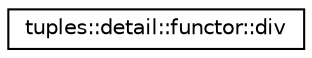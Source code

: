 digraph "Graphical Class Hierarchy"
{
 // LATEX_PDF_SIZE
  edge [fontname="Helvetica",fontsize="10",labelfontname="Helvetica",labelfontsize="10"];
  node [fontname="Helvetica",fontsize="10",shape=record];
  rankdir="LR";
  Node0 [label="tuples::detail::functor::div",height=0.2,width=0.4,color="black", fillcolor="white", style="filled",URL="$structtuples_1_1detail_1_1functor_1_1div.html",tooltip=" "];
}
